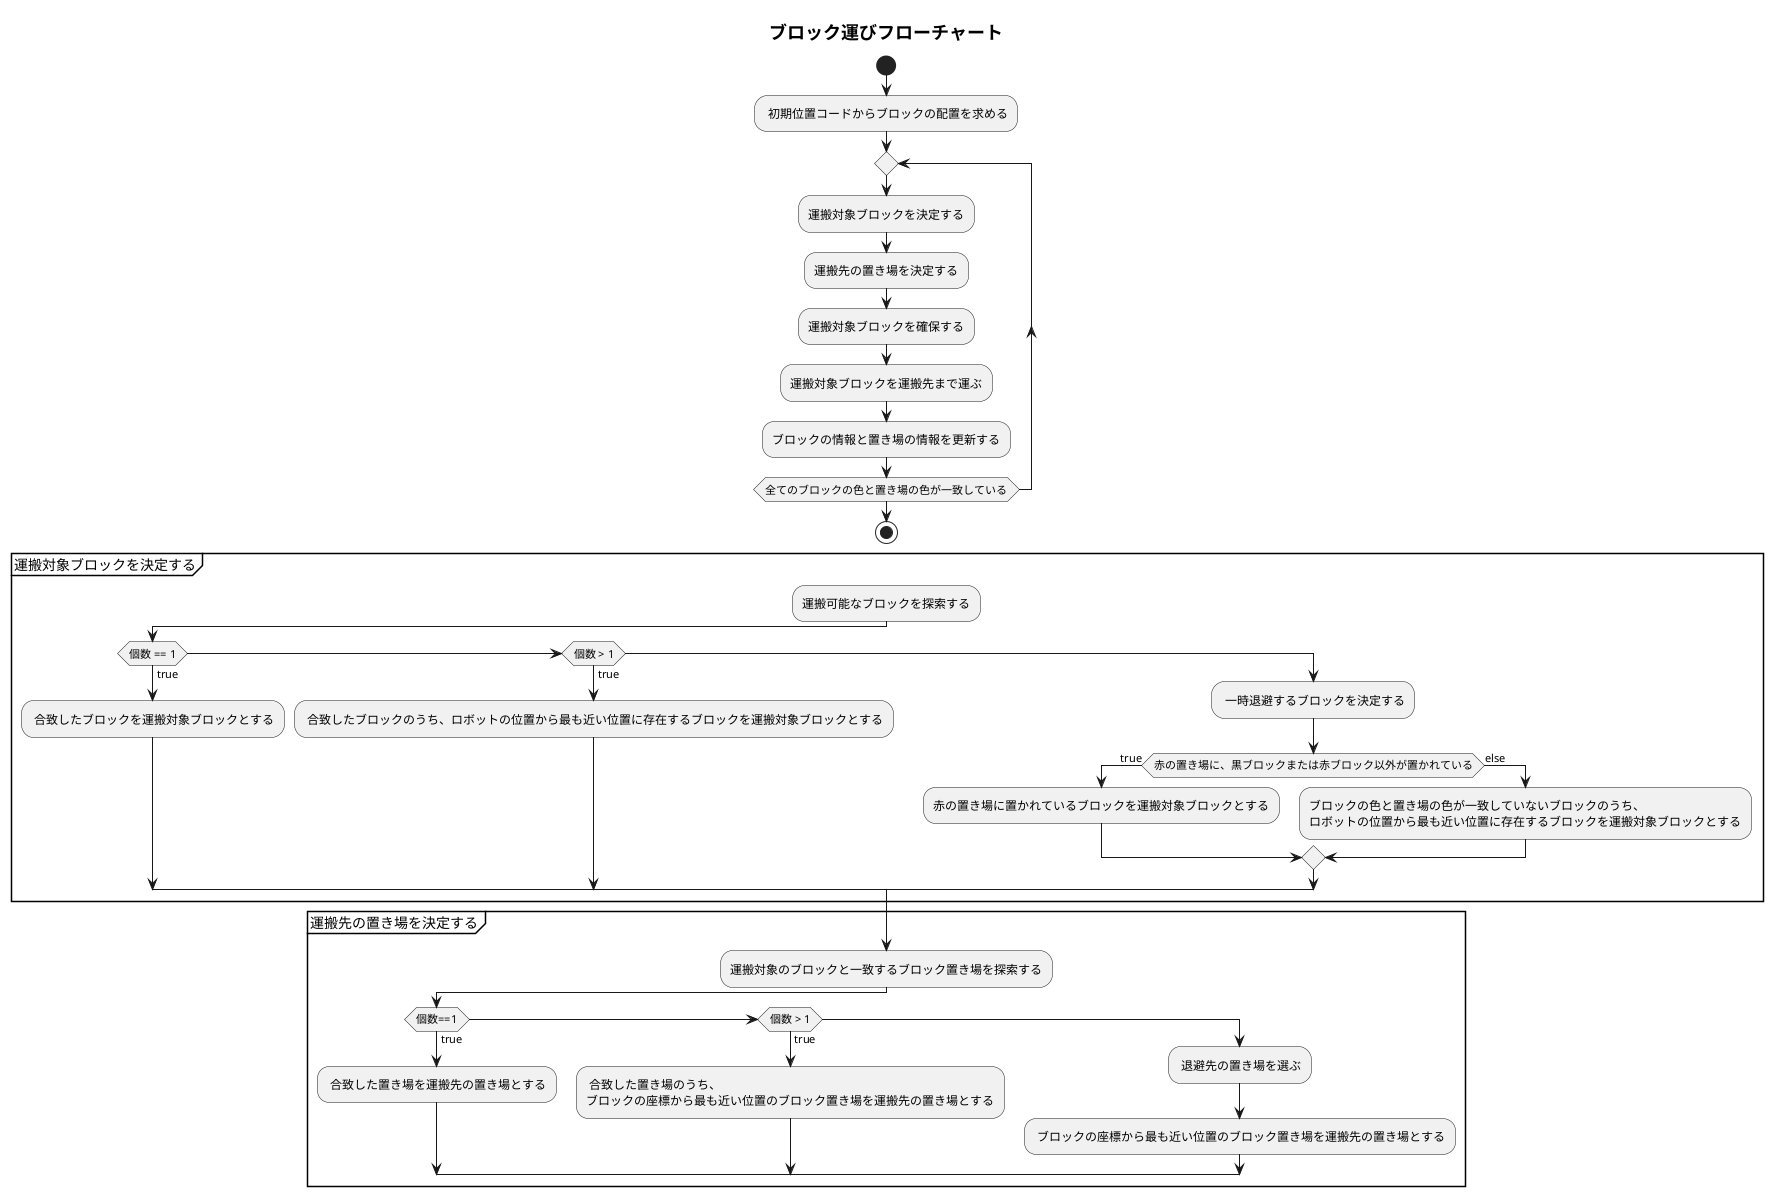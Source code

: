 @startuml
title <size:18>ブロック運びフローチャート</size>


start
: 初期位置コードからブロックの配置を求める;

repeat 
	:運搬対象ブロックを決定する;
	:運搬先の置き場を決定する;
	:運搬対象ブロックを確保する;
	:運搬対象ブロックを運搬先まで運ぶ;
	:ブロックの情報と置き場の情報を更新する;
repeat while (全てのブロックの色と置き場の色が一致している);
stop


partition 運搬対象ブロックを決定する {
	:運搬可能なブロックを探索する;
	if(個数 == 1) then (true)
		: 合致したブロックを運搬対象ブロックとする;
	else if(個数 > 1) then (true)
		: 合致したブロックのうち、ロボットの位置から最も近い位置に存在するブロックを運搬対象ブロックとする;
	else
		: 一時退避するブロックを決定する;
		if(赤の置き場に、黒ブロックまたは赤ブロック以外が置かれている) then (true)
			:赤の置き場に置かれているブロックを運搬対象ブロックとする;
		else (else)
			:ブロックの色と置き場の色が一致していないブロックのうち、\nロボットの位置から最も近い位置に存在するブロックを運搬対象ブロックとする;
		endif
	endif
}	

partition 運搬先の置き場を決定する {
	:運搬対象のブロックと一致するブロック置き場を探索する;
	if(個数==1) then (true)
		: 合致した置き場を運搬先の置き場とする;
	else if(個数 > 1) then (true)
		: 合致した置き場のうち、\nブロックの座標から最も近い位置のブロック置き場を運搬先の置き場とする;
	else
		: 退避先の置き場を選ぶ;
		: ブロックの座標から最も近い位置のブロック置き場を運搬先の置き場とする;
	endif
}


@enduml